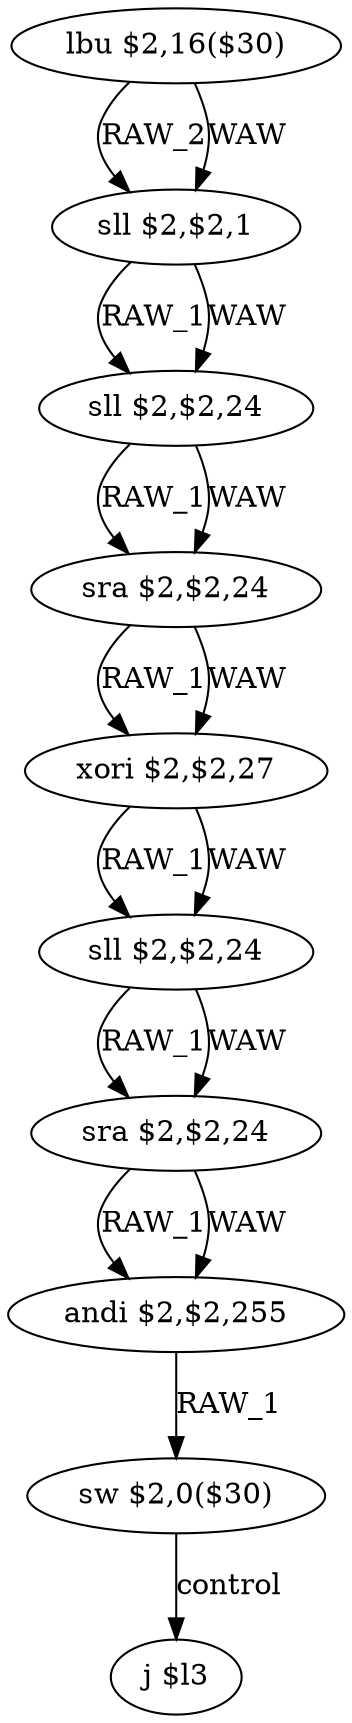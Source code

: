 digraph G1 {
node [shape = ellipse];
i0 [label = "lbu $2,16($30)"] ;
i0 ->  i1 [label= "RAW_2"];
i0 ->  i1 [label= "WAW"];
i1 [label = "sll $2,$2,1"] ;
i1 ->  i2 [label= "RAW_1"];
i1 ->  i2 [label= "WAW"];
i2 [label = "sll $2,$2,24"] ;
i2 ->  i3 [label= "RAW_1"];
i2 ->  i3 [label= "WAW"];
i3 [label = "sra $2,$2,24"] ;
i3 ->  i4 [label= "RAW_1"];
i3 ->  i4 [label= "WAW"];
i4 [label = "xori $2,$2,27"] ;
i4 ->  i5 [label= "RAW_1"];
i4 ->  i5 [label= "WAW"];
i5 [label = "sll $2,$2,24"] ;
i5 ->  i6 [label= "RAW_1"];
i5 ->  i6 [label= "WAW"];
i6 [label = "sra $2,$2,24"] ;
i6 ->  i7 [label= "RAW_1"];
i6 ->  i7 [label= "WAW"];
i7 [label = "andi $2,$2,255"] ;
i7 ->  i8 [label= "RAW_1"];
i8 [label = "sw $2,0($30)"] ;
i8 ->  i9 [label= "control"];
i9 [label = "j $l3"] ;
}
